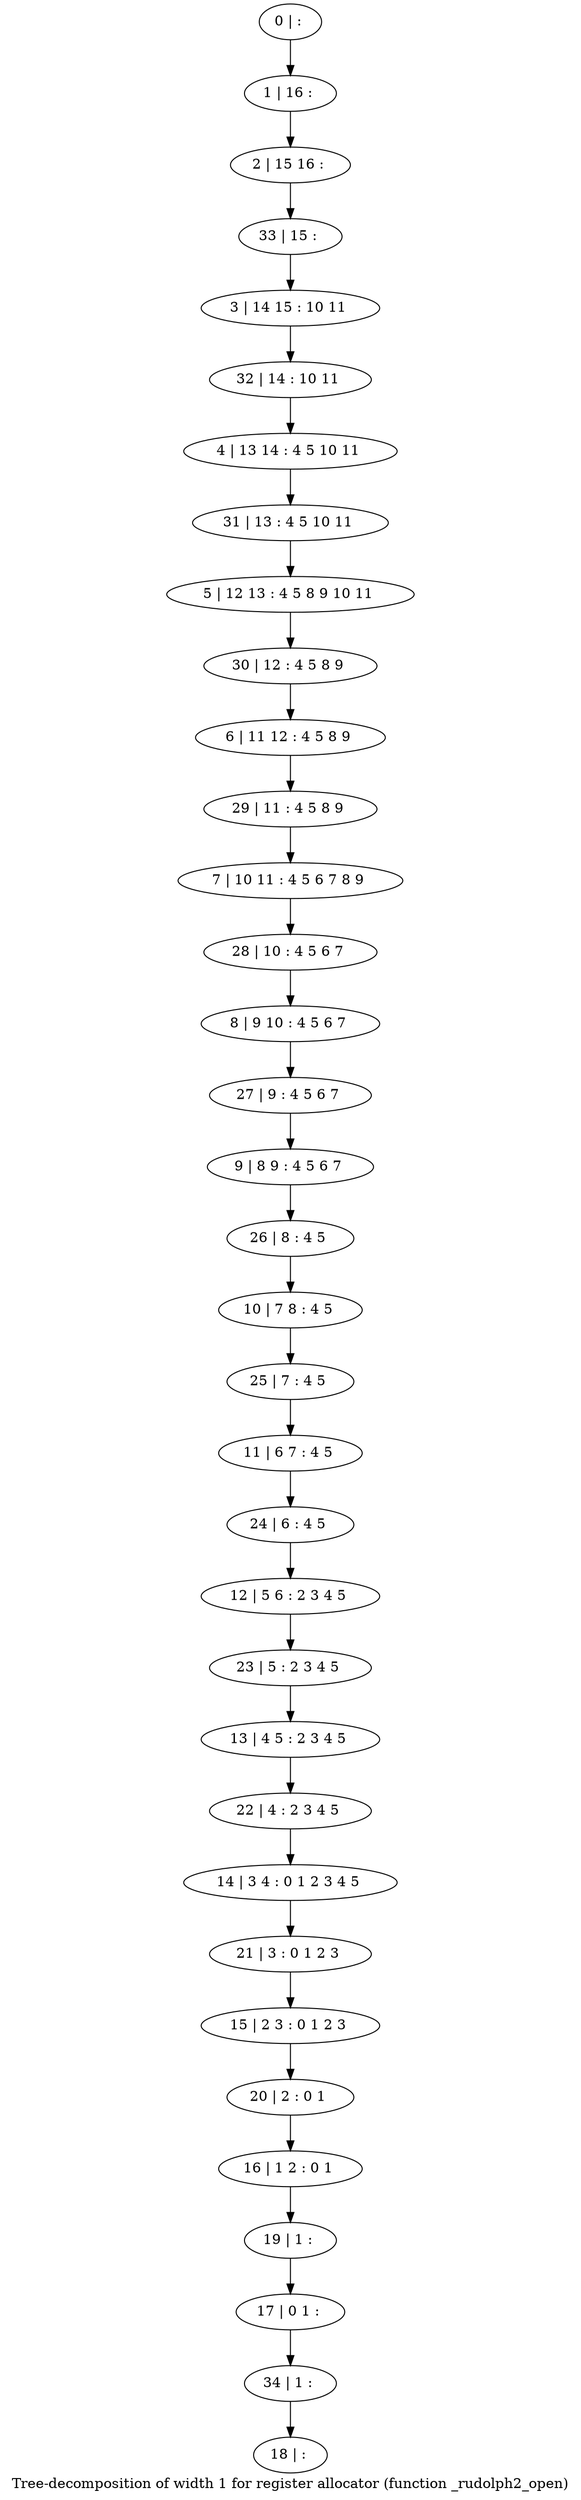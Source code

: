 digraph G {
graph [label="Tree-decomposition of width 1 for register allocator (function _rudolph2_open)"]
0[label="0 | : "];
1[label="1 | 16 : "];
2[label="2 | 15 16 : "];
3[label="3 | 14 15 : 10 11 "];
4[label="4 | 13 14 : 4 5 10 11 "];
5[label="5 | 12 13 : 4 5 8 9 10 11 "];
6[label="6 | 11 12 : 4 5 8 9 "];
7[label="7 | 10 11 : 4 5 6 7 8 9 "];
8[label="8 | 9 10 : 4 5 6 7 "];
9[label="9 | 8 9 : 4 5 6 7 "];
10[label="10 | 7 8 : 4 5 "];
11[label="11 | 6 7 : 4 5 "];
12[label="12 | 5 6 : 2 3 4 5 "];
13[label="13 | 4 5 : 2 3 4 5 "];
14[label="14 | 3 4 : 0 1 2 3 4 5 "];
15[label="15 | 2 3 : 0 1 2 3 "];
16[label="16 | 1 2 : 0 1 "];
17[label="17 | 0 1 : "];
18[label="18 | : "];
19[label="19 | 1 : "];
20[label="20 | 2 : 0 1 "];
21[label="21 | 3 : 0 1 2 3 "];
22[label="22 | 4 : 2 3 4 5 "];
23[label="23 | 5 : 2 3 4 5 "];
24[label="24 | 6 : 4 5 "];
25[label="25 | 7 : 4 5 "];
26[label="26 | 8 : 4 5 "];
27[label="27 | 9 : 4 5 6 7 "];
28[label="28 | 10 : 4 5 6 7 "];
29[label="29 | 11 : 4 5 8 9 "];
30[label="30 | 12 : 4 5 8 9 "];
31[label="31 | 13 : 4 5 10 11 "];
32[label="32 | 14 : 10 11 "];
33[label="33 | 15 : "];
34[label="34 | 1 : "];
0->1 ;
1->2 ;
19->17 ;
16->19 ;
20->16 ;
15->20 ;
21->15 ;
14->21 ;
22->14 ;
13->22 ;
23->13 ;
12->23 ;
24->12 ;
11->24 ;
25->11 ;
10->25 ;
26->10 ;
9->26 ;
27->9 ;
8->27 ;
28->8 ;
7->28 ;
29->7 ;
6->29 ;
30->6 ;
5->30 ;
31->5 ;
4->31 ;
32->4 ;
3->32 ;
33->3 ;
2->33 ;
34->18 ;
17->34 ;
}
